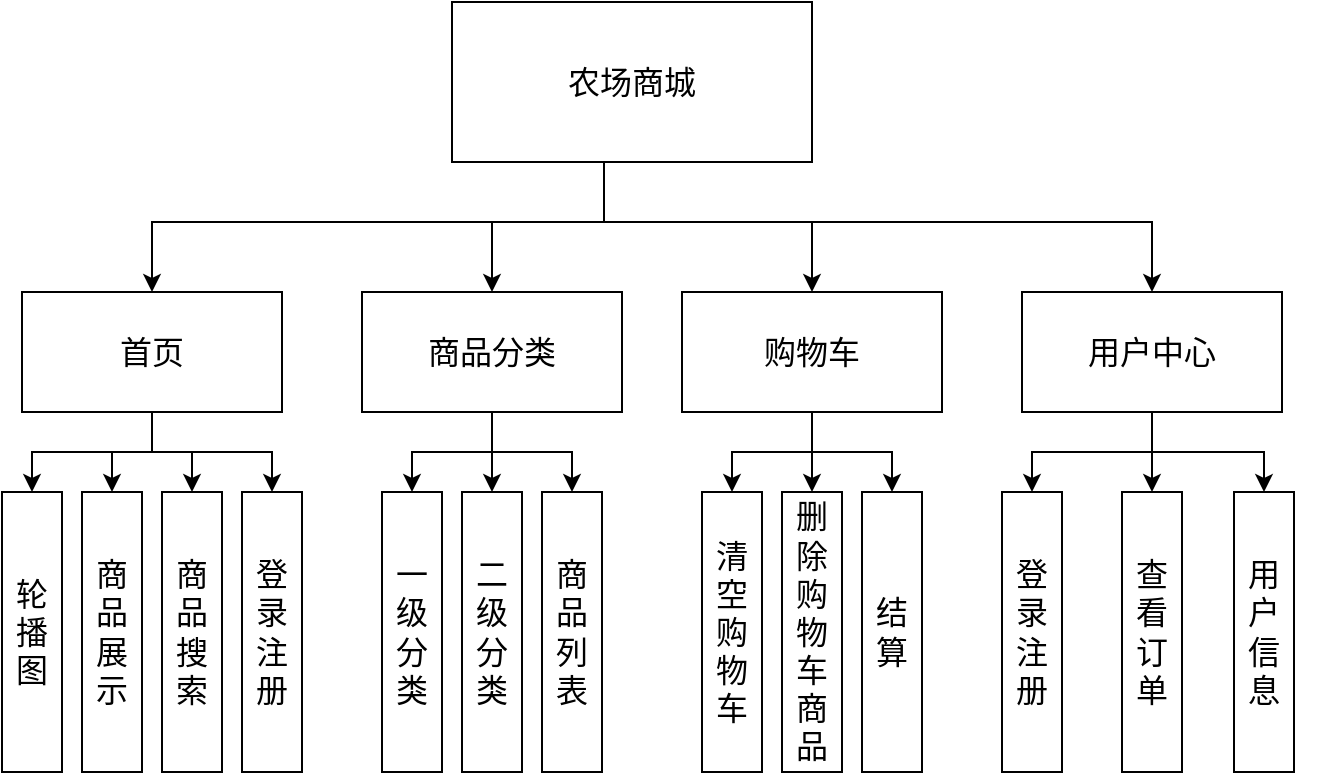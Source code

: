 <mxfile version="21.2.1" type="device">
  <diagram name="第 1 页" id="HIPK0-KDZqLUnTuekmUp">
    <mxGraphModel dx="1036" dy="606" grid="1" gridSize="10" guides="1" tooltips="1" connect="1" arrows="1" fold="1" page="1" pageScale="1" pageWidth="827" pageHeight="1169" math="0" shadow="0">
      <root>
        <mxCell id="0" />
        <mxCell id="1" parent="0" />
        <mxCell id="lIT0rP0fMR52P3dLt6ZD-21" style="edgeStyle=orthogonalEdgeStyle;rounded=0;orthogonalLoop=1;jettySize=auto;html=1;" parent="1" source="PC29VUrfZzrypjNg3lpw-1" target="PC29VUrfZzrypjNg3lpw-8" edge="1">
          <mxGeometry relative="1" as="geometry">
            <Array as="points">
              <mxPoint x="375" y="430" />
              <mxPoint x="479" y="430" />
            </Array>
          </mxGeometry>
        </mxCell>
        <mxCell id="lIT0rP0fMR52P3dLt6ZD-22" style="edgeStyle=orthogonalEdgeStyle;rounded=0;orthogonalLoop=1;jettySize=auto;html=1;entryX=0.5;entryY=0;entryDx=0;entryDy=0;" parent="1" source="PC29VUrfZzrypjNg3lpw-1" target="PC29VUrfZzrypjNg3lpw-7" edge="1">
          <mxGeometry relative="1" as="geometry">
            <Array as="points">
              <mxPoint x="375" y="430" />
              <mxPoint x="319" y="430" />
            </Array>
          </mxGeometry>
        </mxCell>
        <mxCell id="lIT0rP0fMR52P3dLt6ZD-23" style="edgeStyle=orthogonalEdgeStyle;rounded=0;orthogonalLoop=1;jettySize=auto;html=1;entryX=0.5;entryY=0;entryDx=0;entryDy=0;" parent="1" source="PC29VUrfZzrypjNg3lpw-1" target="PC29VUrfZzrypjNg3lpw-9" edge="1">
          <mxGeometry relative="1" as="geometry">
            <Array as="points">
              <mxPoint x="375" y="430" />
              <mxPoint x="649" y="430" />
            </Array>
          </mxGeometry>
        </mxCell>
        <mxCell id="lIT0rP0fMR52P3dLt6ZD-25" style="edgeStyle=orthogonalEdgeStyle;rounded=0;orthogonalLoop=1;jettySize=auto;html=1;entryX=0.5;entryY=0;entryDx=0;entryDy=0;" parent="1" source="PC29VUrfZzrypjNg3lpw-1" target="PC29VUrfZzrypjNg3lpw-6" edge="1">
          <mxGeometry relative="1" as="geometry">
            <Array as="points">
              <mxPoint x="375" y="430" />
              <mxPoint x="149" y="430" />
            </Array>
          </mxGeometry>
        </mxCell>
        <mxCell id="PC29VUrfZzrypjNg3lpw-1" value="&lt;font style=&quot;font-size: 16px;&quot;&gt;农场商城&lt;/font&gt;" style="rounded=0;whiteSpace=wrap;html=1;" parent="1" vertex="1">
          <mxGeometry x="299" y="320" width="180" height="80" as="geometry" />
        </mxCell>
        <mxCell id="lIT0rP0fMR52P3dLt6ZD-16" value="" style="group" parent="1" vertex="1" connectable="0">
          <mxGeometry x="574" y="465" width="160" height="240" as="geometry" />
        </mxCell>
        <mxCell id="PC29VUrfZzrypjNg3lpw-9" value="用户中心" style="rounded=0;whiteSpace=wrap;html=1;fontSize=16;" parent="lIT0rP0fMR52P3dLt6ZD-16" vertex="1">
          <mxGeometry x="10" width="130" height="60" as="geometry" />
        </mxCell>
        <mxCell id="4Qk1bvD2TCFLeikJvYb9-24" value="查看订单" style="rounded=0;horizontal=1;html=1;whiteSpace=wrap;fontSize=16;flipH=0;" parent="lIT0rP0fMR52P3dLt6ZD-16" vertex="1">
          <mxGeometry x="60" y="100" width="30" height="140" as="geometry" />
        </mxCell>
        <mxCell id="lIT0rP0fMR52P3dLt6ZD-5" style="edgeStyle=orthogonalEdgeStyle;rounded=0;orthogonalLoop=1;jettySize=auto;html=1;entryX=0.5;entryY=0;entryDx=0;entryDy=0;" parent="lIT0rP0fMR52P3dLt6ZD-16" source="PC29VUrfZzrypjNg3lpw-9" target="4Qk1bvD2TCFLeikJvYb9-24" edge="1">
          <mxGeometry relative="1" as="geometry" />
        </mxCell>
        <mxCell id="yuFFuK24bP8W-dvngiaI-1" value="登录注册" style="rounded=0;horizontal=1;html=1;whiteSpace=wrap;fontSize=16;flipH=0;" parent="lIT0rP0fMR52P3dLt6ZD-16" vertex="1">
          <mxGeometry y="100" width="30" height="140" as="geometry" />
        </mxCell>
        <mxCell id="lIT0rP0fMR52P3dLt6ZD-3" style="edgeStyle=orthogonalEdgeStyle;rounded=0;orthogonalLoop=1;jettySize=auto;html=1;entryX=0.5;entryY=0;entryDx=0;entryDy=0;" parent="lIT0rP0fMR52P3dLt6ZD-16" source="PC29VUrfZzrypjNg3lpw-9" target="yuFFuK24bP8W-dvngiaI-1" edge="1">
          <mxGeometry relative="1" as="geometry" />
        </mxCell>
        <mxCell id="lIT0rP0fMR52P3dLt6ZD-8" value="用户信息" style="rounded=0;horizontal=1;html=1;whiteSpace=wrap;fontSize=16;flipH=0;" parent="lIT0rP0fMR52P3dLt6ZD-16" vertex="1">
          <mxGeometry x="116" y="100" width="30" height="140" as="geometry" />
        </mxCell>
        <mxCell id="lIT0rP0fMR52P3dLt6ZD-7" style="edgeStyle=orthogonalEdgeStyle;rounded=0;orthogonalLoop=1;jettySize=auto;html=1;entryX=0.5;entryY=0;entryDx=0;entryDy=0;" parent="lIT0rP0fMR52P3dLt6ZD-16" source="PC29VUrfZzrypjNg3lpw-9" target="lIT0rP0fMR52P3dLt6ZD-8" edge="1">
          <mxGeometry relative="1" as="geometry">
            <mxPoint x="170" y="110" as="targetPoint" />
            <Array as="points">
              <mxPoint x="75" y="80" />
              <mxPoint x="131" y="80" />
            </Array>
          </mxGeometry>
        </mxCell>
        <mxCell id="lIT0rP0fMR52P3dLt6ZD-18" value="" style="group" parent="1" vertex="1" connectable="0">
          <mxGeometry x="414" y="465" width="130" height="240" as="geometry" />
        </mxCell>
        <mxCell id="PC29VUrfZzrypjNg3lpw-8" value="购物车" style="rounded=0;whiteSpace=wrap;html=1;fontSize=16;" parent="lIT0rP0fMR52P3dLt6ZD-18" vertex="1">
          <mxGeometry width="130" height="60" as="geometry" />
        </mxCell>
        <mxCell id="4Qk1bvD2TCFLeikJvYb9-17" value="清空购物车" style="rounded=0;horizontal=1;html=1;whiteSpace=wrap;fontSize=16;" parent="lIT0rP0fMR52P3dLt6ZD-18" vertex="1">
          <mxGeometry x="10" y="100" width="30" height="140" as="geometry" />
        </mxCell>
        <mxCell id="4Qk1bvD2TCFLeikJvYb9-21" style="edgeStyle=orthogonalEdgeStyle;rounded=0;orthogonalLoop=1;jettySize=auto;html=1;entryX=0.5;entryY=0;entryDx=0;entryDy=0;" parent="lIT0rP0fMR52P3dLt6ZD-18" source="PC29VUrfZzrypjNg3lpw-8" target="4Qk1bvD2TCFLeikJvYb9-17" edge="1">
          <mxGeometry relative="1" as="geometry" />
        </mxCell>
        <mxCell id="4Qk1bvD2TCFLeikJvYb9-18" value="删除购物车商品" style="rounded=0;horizontal=1;html=1;whiteSpace=wrap;fontSize=16;" parent="lIT0rP0fMR52P3dLt6ZD-18" vertex="1">
          <mxGeometry x="50" y="100" width="30" height="140" as="geometry" />
        </mxCell>
        <mxCell id="4Qk1bvD2TCFLeikJvYb9-20" style="edgeStyle=orthogonalEdgeStyle;rounded=0;orthogonalLoop=1;jettySize=auto;html=1;entryX=0.5;entryY=0;entryDx=0;entryDy=0;" parent="lIT0rP0fMR52P3dLt6ZD-18" source="PC29VUrfZzrypjNg3lpw-8" target="4Qk1bvD2TCFLeikJvYb9-18" edge="1">
          <mxGeometry relative="1" as="geometry" />
        </mxCell>
        <mxCell id="4Qk1bvD2TCFLeikJvYb9-19" value="结算" style="rounded=0;horizontal=1;html=1;whiteSpace=wrap;fontSize=16;" parent="lIT0rP0fMR52P3dLt6ZD-18" vertex="1">
          <mxGeometry x="90" y="100" width="30" height="140" as="geometry" />
        </mxCell>
        <mxCell id="4Qk1bvD2TCFLeikJvYb9-22" style="edgeStyle=orthogonalEdgeStyle;rounded=0;orthogonalLoop=1;jettySize=auto;html=1;entryX=0.5;entryY=0;entryDx=0;entryDy=0;" parent="lIT0rP0fMR52P3dLt6ZD-18" source="PC29VUrfZzrypjNg3lpw-8" target="4Qk1bvD2TCFLeikJvYb9-19" edge="1">
          <mxGeometry relative="1" as="geometry" />
        </mxCell>
        <mxCell id="lIT0rP0fMR52P3dLt6ZD-19" value="" style="group" parent="1" vertex="1" connectable="0">
          <mxGeometry x="254" y="465" width="130" height="240" as="geometry" />
        </mxCell>
        <mxCell id="PC29VUrfZzrypjNg3lpw-7" value="商品分类" style="rounded=0;whiteSpace=wrap;html=1;fontSize=16;" parent="lIT0rP0fMR52P3dLt6ZD-19" vertex="1">
          <mxGeometry width="130" height="60" as="geometry" />
        </mxCell>
        <mxCell id="4Qk1bvD2TCFLeikJvYb9-5" value="二级分类" style="rounded=0;horizontal=1;html=1;whiteSpace=wrap;fontSize=16;" parent="lIT0rP0fMR52P3dLt6ZD-19" vertex="1">
          <mxGeometry x="50" y="100" width="30" height="140" as="geometry" />
        </mxCell>
        <mxCell id="4Qk1bvD2TCFLeikJvYb9-13" style="edgeStyle=orthogonalEdgeStyle;rounded=0;orthogonalLoop=1;jettySize=auto;html=1;entryX=0.5;entryY=0;entryDx=0;entryDy=0;" parent="lIT0rP0fMR52P3dLt6ZD-19" source="PC29VUrfZzrypjNg3lpw-7" target="4Qk1bvD2TCFLeikJvYb9-5" edge="1">
          <mxGeometry relative="1" as="geometry" />
        </mxCell>
        <mxCell id="4Qk1bvD2TCFLeikJvYb9-6" value="一级分类" style="rounded=0;horizontal=1;html=1;whiteSpace=wrap;fontSize=16;" parent="lIT0rP0fMR52P3dLt6ZD-19" vertex="1">
          <mxGeometry x="10" y="100" width="30" height="140" as="geometry" />
        </mxCell>
        <mxCell id="4Qk1bvD2TCFLeikJvYb9-12" style="edgeStyle=orthogonalEdgeStyle;rounded=0;orthogonalLoop=1;jettySize=auto;html=1;entryX=0.5;entryY=0;entryDx=0;entryDy=0;" parent="lIT0rP0fMR52P3dLt6ZD-19" source="PC29VUrfZzrypjNg3lpw-7" target="4Qk1bvD2TCFLeikJvYb9-6" edge="1">
          <mxGeometry relative="1" as="geometry" />
        </mxCell>
        <mxCell id="4Qk1bvD2TCFLeikJvYb9-14" value="商品列表" style="rounded=0;horizontal=1;html=1;whiteSpace=wrap;fontSize=16;" parent="lIT0rP0fMR52P3dLt6ZD-19" vertex="1">
          <mxGeometry x="90" y="100" width="30" height="140" as="geometry" />
        </mxCell>
        <mxCell id="4Qk1bvD2TCFLeikJvYb9-15" style="edgeStyle=orthogonalEdgeStyle;rounded=0;orthogonalLoop=1;jettySize=auto;html=1;entryX=0.5;entryY=0;entryDx=0;entryDy=0;" parent="lIT0rP0fMR52P3dLt6ZD-19" source="PC29VUrfZzrypjNg3lpw-7" target="4Qk1bvD2TCFLeikJvYb9-14" edge="1">
          <mxGeometry relative="1" as="geometry" />
        </mxCell>
        <mxCell id="lIT0rP0fMR52P3dLt6ZD-20" value="" style="group" parent="1" vertex="1" connectable="0">
          <mxGeometry x="74" y="465" width="150" height="240" as="geometry" />
        </mxCell>
        <mxCell id="PC29VUrfZzrypjNg3lpw-6" value="&lt;font style=&quot;font-size: 16px;&quot;&gt;首页&lt;/font&gt;" style="rounded=0;whiteSpace=wrap;html=1;" parent="lIT0rP0fMR52P3dLt6ZD-20" vertex="1">
          <mxGeometry x="10" width="130" height="60" as="geometry" />
        </mxCell>
        <mxCell id="PC29VUrfZzrypjNg3lpw-17" value="轮播图" style="rounded=0;horizontal=1;html=1;whiteSpace=wrap;fontSize=16;" parent="lIT0rP0fMR52P3dLt6ZD-20" vertex="1">
          <mxGeometry y="100" width="30" height="140" as="geometry" />
        </mxCell>
        <mxCell id="PC29VUrfZzrypjNg3lpw-19" style="edgeStyle=orthogonalEdgeStyle;rounded=0;orthogonalLoop=1;jettySize=auto;html=1;" parent="lIT0rP0fMR52P3dLt6ZD-20" source="PC29VUrfZzrypjNg3lpw-6" target="PC29VUrfZzrypjNg3lpw-17" edge="1">
          <mxGeometry relative="1" as="geometry" />
        </mxCell>
        <mxCell id="PC29VUrfZzrypjNg3lpw-20" value="商品展示" style="rounded=0;horizontal=1;html=1;whiteSpace=wrap;fontSize=16;" parent="lIT0rP0fMR52P3dLt6ZD-20" vertex="1">
          <mxGeometry x="40" y="100" width="30" height="140" as="geometry" />
        </mxCell>
        <mxCell id="PC29VUrfZzrypjNg3lpw-21" style="edgeStyle=orthogonalEdgeStyle;rounded=0;orthogonalLoop=1;jettySize=auto;html=1;exitX=0.5;exitY=1;exitDx=0;exitDy=0;entryX=0.5;entryY=0;entryDx=0;entryDy=0;" parent="lIT0rP0fMR52P3dLt6ZD-20" source="PC29VUrfZzrypjNg3lpw-6" target="PC29VUrfZzrypjNg3lpw-20" edge="1">
          <mxGeometry relative="1" as="geometry" />
        </mxCell>
        <mxCell id="PC29VUrfZzrypjNg3lpw-22" value="商品搜索" style="rounded=0;horizontal=1;html=1;whiteSpace=wrap;fontSize=16;" parent="lIT0rP0fMR52P3dLt6ZD-20" vertex="1">
          <mxGeometry x="80" y="100" width="30" height="140" as="geometry" />
        </mxCell>
        <mxCell id="4Qk1bvD2TCFLeikJvYb9-1" style="edgeStyle=orthogonalEdgeStyle;rounded=0;orthogonalLoop=1;jettySize=auto;html=1;exitX=0.5;exitY=1;exitDx=0;exitDy=0;entryX=0.5;entryY=0;entryDx=0;entryDy=0;" parent="lIT0rP0fMR52P3dLt6ZD-20" source="PC29VUrfZzrypjNg3lpw-6" target="PC29VUrfZzrypjNg3lpw-22" edge="1">
          <mxGeometry relative="1" as="geometry" />
        </mxCell>
        <mxCell id="4Qk1bvD2TCFLeikJvYb9-2" value="登录注册" style="rounded=0;horizontal=1;html=1;whiteSpace=wrap;fontSize=16;" parent="lIT0rP0fMR52P3dLt6ZD-20" vertex="1">
          <mxGeometry x="120" y="100" width="30" height="140" as="geometry" />
        </mxCell>
        <mxCell id="4Qk1bvD2TCFLeikJvYb9-3" style="edgeStyle=orthogonalEdgeStyle;rounded=0;orthogonalLoop=1;jettySize=auto;html=1;entryX=0.5;entryY=0;entryDx=0;entryDy=0;" parent="lIT0rP0fMR52P3dLt6ZD-20" source="PC29VUrfZzrypjNg3lpw-6" target="4Qk1bvD2TCFLeikJvYb9-2" edge="1">
          <mxGeometry relative="1" as="geometry" />
        </mxCell>
      </root>
    </mxGraphModel>
  </diagram>
</mxfile>
